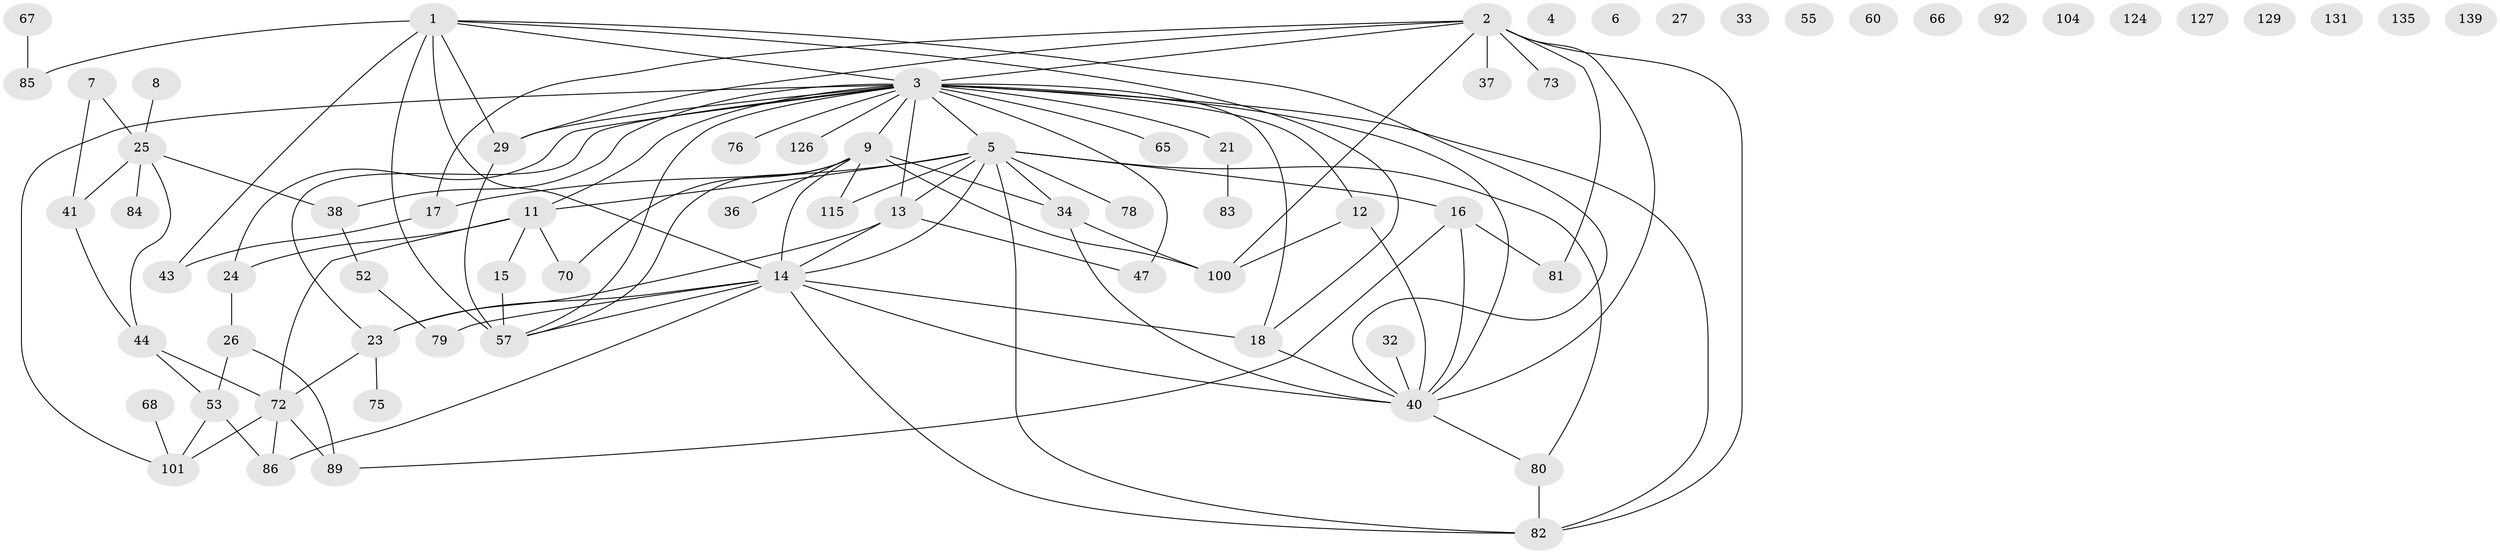 // original degree distribution, {3: 0.22377622377622378, 6: 0.027972027972027972, 0: 0.1048951048951049, 1: 0.18181818181818182, 5: 0.1258741258741259, 2: 0.20279720279720279, 4: 0.1258741258741259, 8: 0.006993006993006993}
// Generated by graph-tools (version 1.1) at 2025/16/03/04/25 18:16:29]
// undirected, 71 vertices, 106 edges
graph export_dot {
graph [start="1"]
  node [color=gray90,style=filled];
  1 [super="+106+39"];
  2 [super="+99+125"];
  3 [super="+58+56+50+22+74"];
  4;
  5 [super="+137+30"];
  6;
  7 [super="+51"];
  8;
  9 [super="+19+10"];
  11 [super="+136+69"];
  12 [super="+90"];
  13 [super="+54+59+63"];
  14 [super="+118+20"];
  15;
  16 [super="+87"];
  17 [super="+102"];
  18 [super="+132+28"];
  21;
  23 [super="+143"];
  24 [super="+71"];
  25 [super="+97+45"];
  26;
  27;
  29 [super="+91+31"];
  32;
  33;
  34 [super="+112"];
  36;
  37;
  38;
  40 [super="+49+121"];
  41 [super="+64+77"];
  43;
  44 [super="+138+96"];
  47;
  52 [super="+120"];
  53 [super="+110+61"];
  55;
  57 [super="+103+111"];
  60;
  65;
  66;
  67;
  68;
  70;
  72;
  73;
  75 [super="+119"];
  76;
  78;
  79;
  80 [super="+133"];
  81;
  82 [super="+130"];
  83;
  84;
  85;
  86 [super="+105"];
  89;
  92;
  100 [super="+142"];
  101;
  104;
  115;
  124;
  126 [super="+141"];
  127;
  129;
  131;
  135;
  139;
  1 -- 18;
  1 -- 43;
  1 -- 57 [weight=2];
  1 -- 3;
  1 -- 14;
  1 -- 85;
  1 -- 40;
  1 -- 29;
  2 -- 82;
  2 -- 100;
  2 -- 81;
  2 -- 37;
  2 -- 73;
  2 -- 40;
  2 -- 17;
  2 -- 3;
  2 -- 29;
  3 -- 23;
  3 -- 18 [weight=2];
  3 -- 13 [weight=3];
  3 -- 65;
  3 -- 101;
  3 -- 21;
  3 -- 29;
  3 -- 9 [weight=2];
  3 -- 11;
  3 -- 76;
  3 -- 82;
  3 -- 24;
  3 -- 38;
  3 -- 40;
  3 -- 47;
  3 -- 57;
  3 -- 126;
  3 -- 5;
  3 -- 12;
  5 -- 13;
  5 -- 34 [weight=2];
  5 -- 11;
  5 -- 14;
  5 -- 78;
  5 -- 16;
  5 -- 17;
  5 -- 80;
  5 -- 82;
  5 -- 115;
  7 -- 25;
  7 -- 41;
  8 -- 25;
  9 -- 100;
  9 -- 57;
  9 -- 115;
  9 -- 36;
  9 -- 70;
  9 -- 34;
  9 -- 14;
  11 -- 72;
  11 -- 70;
  11 -- 24;
  11 -- 15;
  12 -- 40;
  12 -- 100;
  13 -- 47;
  13 -- 23;
  13 -- 14;
  14 -- 86;
  14 -- 40;
  14 -- 79;
  14 -- 18;
  14 -- 82;
  14 -- 23;
  14 -- 57;
  15 -- 57;
  16 -- 81;
  16 -- 89;
  16 -- 40;
  17 -- 43;
  18 -- 40;
  21 -- 83;
  23 -- 72;
  23 -- 75;
  24 -- 26;
  25 -- 84;
  25 -- 44;
  25 -- 38;
  25 -- 41;
  26 -- 89;
  26 -- 53;
  29 -- 57;
  32 -- 40;
  34 -- 100;
  34 -- 40;
  38 -- 52;
  40 -- 80;
  41 -- 44;
  44 -- 72;
  44 -- 53;
  52 -- 79;
  53 -- 86;
  53 -- 101;
  67 -- 85;
  68 -- 101;
  72 -- 89;
  72 -- 101;
  72 -- 86;
  80 -- 82;
}
